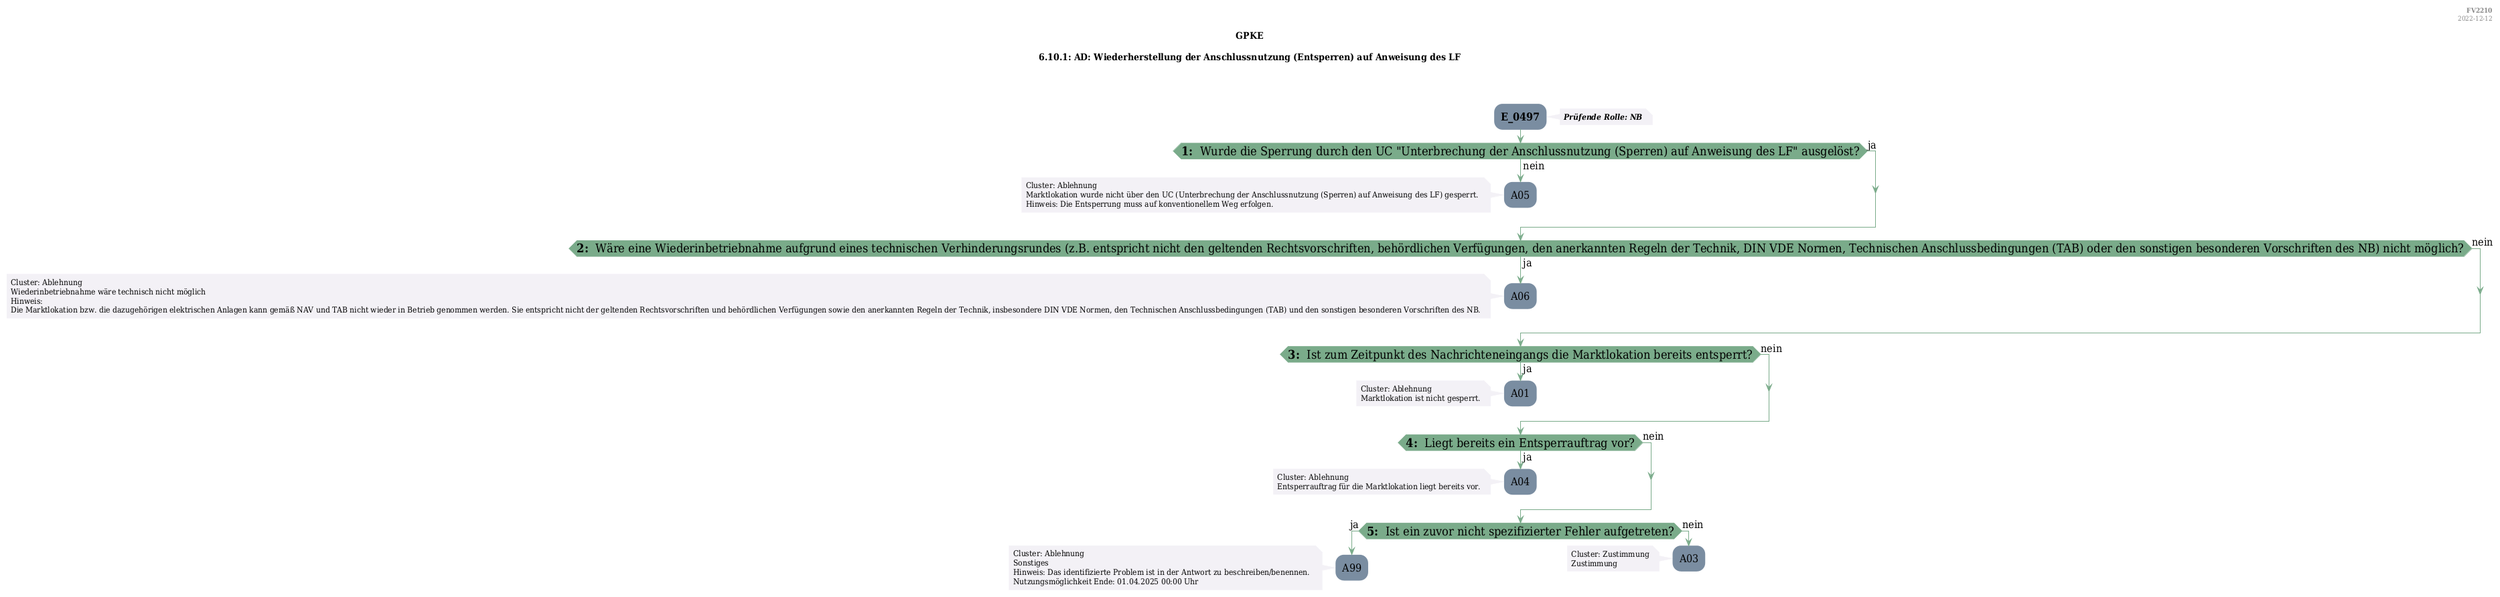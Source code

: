 @startuml
skinparam Shadowing false
skinparam NoteBorderColor #f3f1f6
skinparam NoteBackgroundColor #f3f1f6
skinparam NoteFontSize 12
skinparam ActivityBorderColor none
skinparam ActivityBackgroundColor #7a8da1
skinparam ActivityFontSize 16
skinparam ArrowColor #7aab8a
skinparam ArrowFontSize 16
skinparam ActivityDiamondBackgroundColor #7aab8a
skinparam ActivityDiamondBorderColor #7aab8a
skinparam ActivityDiamondFontSize 18
skinparam defaultFontName DejaVu Serif Condensed
skinparam ActivityEndColor #669580

header
<b>FV2210
2022-12-12
endheader

title
GPKE

6.10.1: AD: Wiederherstellung der Anschlussnutzung (Entsperren) auf Anweisung des LF



end title
:<b>E_0497</b>;
note right
<b><i>Prüfende Rolle: NB
end note

if (<b>1: </b> Wurde die Sperrung durch den UC "Unterbrechung der Anschlussnutzung (Sperren&#41; auf Anweisung des LF" ausgelöst?) then (ja)
else (nein)
    :A05;
    note left
        Cluster: Ablehnung
        Marktlokation wurde nicht über den UC (Unterbrechung der Anschlussnutzung (Sperren&#41; auf Anweisung des LF&#41; gesperrt. 
        Hinweis: Die Entsperrung muss auf konventionellem Weg erfolgen.
    endnote
    kill;
endif
if (<b>2: </b> Wäre eine Wiederinbetriebnahme aufgrund eines technischen Verhinderungsrundes (z.B. entspricht nicht den geltenden Rechtsvorschriften, behördlichen Verfügungen, den anerkannten Regeln der Technik, DIN VDE Normen, Technischen Anschlussbedingungen (TAB&#41; oder den sonstigen besonderen Vorschriften des NB&#41; nicht möglich?) then (ja)
    :A06;
    note left
        Cluster: Ablehnung
        Wiederinbetriebnahme wäre technisch nicht möglich
        Hinweis:
        Die Marktlokation bzw. die dazugehörigen elektrischen Anlagen kann gemäß NAV und TAB nicht wieder in Betrieb genommen werden. Sie entspricht nicht der geltenden Rechtsvorschriften und behördlichen Verfügungen sowie den anerkannten Regeln der Technik, insbesondere DIN VDE Normen, den Technischen Anschlussbedingungen (TAB&#41; und den sonstigen besonderen Vorschriften des NB.
    endnote
    kill;
else (nein)
endif
if (<b>3: </b> Ist zum Zeitpunkt des Nachrichteneingangs die Marktlokation bereits entsperrt?) then (ja)
    :A01;
    note left
        Cluster: Ablehnung
        Marktlokation ist nicht gesperrt.
    endnote
    kill;
else (nein)
endif
if (<b>4: </b> Liegt bereits ein Entsperrauftrag vor?) then (ja)
    :A04;
    note left
        Cluster: Ablehnung
        Entsperrauftrag für die Marktlokation liegt bereits vor.
    endnote
    kill;
else (nein)
endif
if (<b>5: </b> Ist ein zuvor nicht spezifizierter Fehler aufgetreten?) then (ja)
    :A99;
    note left
        Cluster: Ablehnung
        Sonstiges
        Hinweis: Das identifizierte Problem ist in der Antwort zu beschreiben/benennen. 
        Nutzungsmöglichkeit Ende: 01.04.2025 00:00 Uhr
    endnote
    kill;
else (nein)
    :A03;
    note left
        Cluster: Zustimmung
        Zustimmung
    endnote
    kill;
endif

@enduml
